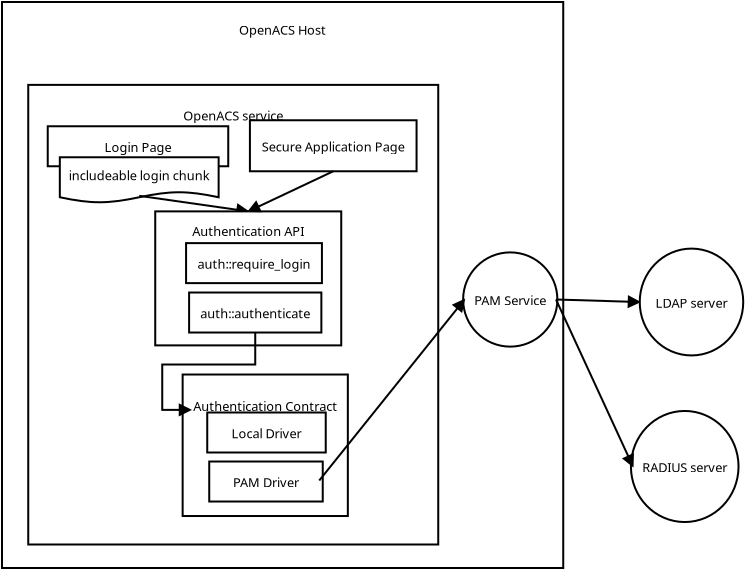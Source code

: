 <?xml version="1.0" encoding="UTF-8"?>
<dia:diagram xmlns:dia="http://www.lysator.liu.se/~alla/dia/"><dia:layer name="Background" visible="true"><dia:object type="Flowchart - Box" version="0" id="O0"><dia:attribute name="obj_pos"><dia:point val="1.988,-7.763"/></dia:attribute><dia:attribute name="obj_bb"><dia:rectangle val="1.938,-7.812;30.1,20.587"/></dia:attribute><dia:attribute name="elem_corner"><dia:point val="1.988,-7.763"/></dia:attribute><dia:attribute name="elem_width"><dia:real val="28.062"/></dia:attribute><dia:attribute name="elem_height"><dia:real val="28.3"/></dia:attribute><dia:attribute name="show_background"><dia:boolean val="true"/></dia:attribute><dia:attribute name="padding"><dia:real val="0.5"/></dia:attribute><dia:attribute name="text"><dia:composite type="text"><dia:attribute name="string"><dia:string>#OpenACS Host































#</dia:string></dia:attribute><dia:attribute name="font"><dia:font family="sans" style="0" name="Courier"/></dia:attribute><dia:attribute name="height"><dia:real val="0.8"/></dia:attribute><dia:attribute name="pos"><dia:point val="16.019,-6.162"/></dia:attribute><dia:attribute name="color"><dia:color val="#000000"/></dia:attribute><dia:attribute name="alignment"><dia:enum val="1"/></dia:attribute></dia:composite></dia:attribute></dia:object><dia:object type="Flowchart - Box" version="0" id="O1"><dia:attribute name="obj_pos"><dia:point val="3.3,-3.619"/></dia:attribute><dia:attribute name="obj_bb"><dia:rectangle val="3.25,-3.669;23.85,19.413"/></dia:attribute><dia:attribute name="elem_corner"><dia:point val="3.3,-3.619"/></dia:attribute><dia:attribute name="elem_width"><dia:real val="20.5"/></dia:attribute><dia:attribute name="elem_height"><dia:real val="22.981"/></dia:attribute><dia:attribute name="show_background"><dia:boolean val="true"/></dia:attribute><dia:attribute name="padding"><dia:real val="0.5"/></dia:attribute><dia:attribute name="text"><dia:composite type="text"><dia:attribute name="string"><dia:string>#OpenACS service
























#</dia:string></dia:attribute><dia:attribute name="font"><dia:font family="sans" style="0" name="Courier"/></dia:attribute><dia:attribute name="height"><dia:real val="0.8"/></dia:attribute><dia:attribute name="pos"><dia:point val="13.55,-1.878"/></dia:attribute><dia:attribute name="color"><dia:color val="#000000"/></dia:attribute><dia:attribute name="alignment"><dia:enum val="1"/></dia:attribute></dia:composite></dia:attribute></dia:object><dia:object type="Flowchart - Box" version="0" id="O2"><dia:attribute name="obj_pos"><dia:point val="4.275,-1.55"/></dia:attribute><dia:attribute name="obj_bb"><dia:rectangle val="4.225,-1.6;13.35,0.5"/></dia:attribute><dia:attribute name="elem_corner"><dia:point val="4.275,-1.55"/></dia:attribute><dia:attribute name="elem_width"><dia:real val="9.025"/></dia:attribute><dia:attribute name="elem_height"><dia:real val="2"/></dia:attribute><dia:attribute name="show_background"><dia:boolean val="true"/></dia:attribute><dia:attribute name="padding"><dia:real val="0.5"/></dia:attribute><dia:attribute name="text"><dia:composite type="text"><dia:attribute name="string"><dia:string>#Login Page#</dia:string></dia:attribute><dia:attribute name="font"><dia:font family="sans" style="0" name="Courier"/></dia:attribute><dia:attribute name="height"><dia:real val="0.8"/></dia:attribute><dia:attribute name="pos"><dia:point val="8.787,-0.3"/></dia:attribute><dia:attribute name="color"><dia:color val="#000000"/></dia:attribute><dia:attribute name="alignment"><dia:enum val="1"/></dia:attribute></dia:composite></dia:attribute></dia:object><dia:object type="Flowchart - Document" version="0" id="O3"><dia:attribute name="obj_pos"><dia:point val="5.196,0"/></dia:attribute><dia:attribute name="obj_bb"><dia:rectangle val="5.146,-0.05;12.554,2.25"/></dia:attribute><dia:attribute name="elem_corner"><dia:point val="5.196,0"/></dia:attribute><dia:attribute name="elem_width"><dia:real val="7.307"/></dia:attribute><dia:attribute name="elem_height"><dia:real val="2.25"/></dia:attribute><dia:attribute name="show_background"><dia:boolean val="true"/></dia:attribute><dia:attribute name="flip_horizontal"><dia:boolean val="false"/></dia:attribute><dia:attribute name="flip_vertical"><dia:boolean val="false"/></dia:attribute><dia:attribute name="padding"><dia:real val="0.354"/></dia:attribute><dia:attribute name="text"><dia:composite type="text"><dia:attribute name="string"><dia:string>#includeable login chunk#</dia:string></dia:attribute><dia:attribute name="font"><dia:font family="sans" style="0" name="Courier"/></dia:attribute><dia:attribute name="height"><dia:real val="0.8"/></dia:attribute><dia:attribute name="pos"><dia:point val="8.85,1.054"/></dia:attribute><dia:attribute name="color"><dia:color val="#000000"/></dia:attribute><dia:attribute name="alignment"><dia:enum val="1"/></dia:attribute></dia:composite></dia:attribute></dia:object><dia:object type="Standard - Line" version="0" id="O4"><dia:attribute name="obj_pos"><dia:point val="8.85,1.929"/></dia:attribute><dia:attribute name="obj_bb"><dia:rectangle val="8.793,1.872;14.42,3.208"/></dia:attribute><dia:attribute name="conn_endpoints"><dia:point val="8.85,1.929"/><dia:point val="14.3,2.706"/></dia:attribute><dia:attribute name="numcp"><dia:int val="1"/></dia:attribute><dia:attribute name="end_arrow"><dia:enum val="3"/></dia:attribute><dia:attribute name="end_arrow_length"><dia:real val="0.5"/></dia:attribute><dia:attribute name="end_arrow_width"><dia:real val="0.5"/></dia:attribute><dia:connections><dia:connection handle="0" to="O3" connection="14"/><dia:connection handle="1" to="O6" connection="2"/></dia:connections></dia:object><dia:object type="Flowchart - Box" version="0" id="O5"><dia:attribute name="obj_pos"><dia:point val="14.625,-1.85"/></dia:attribute><dia:attribute name="obj_bb"><dia:rectangle val="14.575,-1.9;22.525,0.75"/></dia:attribute><dia:attribute name="elem_corner"><dia:point val="14.625,-1.85"/></dia:attribute><dia:attribute name="elem_width"><dia:real val="7.85"/></dia:attribute><dia:attribute name="elem_height"><dia:real val="2.55"/></dia:attribute><dia:attribute name="show_background"><dia:boolean val="true"/></dia:attribute><dia:attribute name="padding"><dia:real val="0.5"/></dia:attribute><dia:attribute name="text"><dia:composite type="text"><dia:attribute name="string"><dia:string>#Secure Application Page#</dia:string></dia:attribute><dia:attribute name="font"><dia:font family="sans" style="0" name="Courier"/></dia:attribute><dia:attribute name="height"><dia:real val="0.8"/></dia:attribute><dia:attribute name="pos"><dia:point val="18.55,-0.325"/></dia:attribute><dia:attribute name="color"><dia:color val="#000000"/></dia:attribute><dia:attribute name="alignment"><dia:enum val="1"/></dia:attribute></dia:composite></dia:attribute></dia:object><dia:object type="Flowchart - Box" version="0" id="O6"><dia:attribute name="obj_pos"><dia:point val="9.65,2.706"/></dia:attribute><dia:attribute name="obj_bb"><dia:rectangle val="9.6,2.656;19,9.456"/></dia:attribute><dia:attribute name="elem_corner"><dia:point val="9.65,2.706"/></dia:attribute><dia:attribute name="elem_width"><dia:real val="9.3"/></dia:attribute><dia:attribute name="elem_height"><dia:real val="6.7"/></dia:attribute><dia:attribute name="show_background"><dia:boolean val="true"/></dia:attribute><dia:attribute name="padding"><dia:real val="0.5"/></dia:attribute><dia:attribute name="text"><dia:composite type="text"><dia:attribute name="string"><dia:string>#Authentication API





#</dia:string></dia:attribute><dia:attribute name="font"><dia:font family="sans" style="0" name="Courier"/></dia:attribute><dia:attribute name="height"><dia:real val="0.8"/></dia:attribute><dia:attribute name="pos"><dia:point val="14.3,3.906"/></dia:attribute><dia:attribute name="color"><dia:color val="#000000"/></dia:attribute><dia:attribute name="alignment"><dia:enum val="1"/></dia:attribute></dia:composite></dia:attribute></dia:object><dia:object type="Standard - Line" version="0" id="O7"><dia:attribute name="obj_pos"><dia:point val="18.55,0.7"/></dia:attribute><dia:attribute name="obj_bb"><dia:rectangle val="14.041,0.633;18.617,3.18"/></dia:attribute><dia:attribute name="conn_endpoints"><dia:point val="18.55,0.7"/><dia:point val="14.3,2.706"/></dia:attribute><dia:attribute name="numcp"><dia:int val="1"/></dia:attribute><dia:attribute name="end_arrow"><dia:enum val="3"/></dia:attribute><dia:attribute name="end_arrow_length"><dia:real val="0.5"/></dia:attribute><dia:attribute name="end_arrow_width"><dia:real val="0.5"/></dia:attribute><dia:connections><dia:connection handle="0" to="O5" connection="13"/><dia:connection handle="1" to="O6" connection="2"/></dia:connections></dia:object><dia:object type="Flowchart - Ellipse" version="0" id="O8"><dia:attribute name="obj_pos"><dia:point val="33.537,12.791"/></dia:attribute><dia:attribute name="obj_bb"><dia:rectangle val="33.487,12.741;38.763,18.184"/></dia:attribute><dia:attribute name="elem_corner"><dia:point val="33.537,12.791"/></dia:attribute><dia:attribute name="elem_width"><dia:real val="5.175"/></dia:attribute><dia:attribute name="elem_height"><dia:real val="5.342"/></dia:attribute><dia:attribute name="show_background"><dia:boolean val="true"/></dia:attribute><dia:attribute name="padding"><dia:real val="0.354"/></dia:attribute><dia:attribute name="text"><dia:composite type="text"><dia:attribute name="string"><dia:string>#RADIUS server#</dia:string></dia:attribute><dia:attribute name="font"><dia:font family="sans" style="0" name="Courier"/></dia:attribute><dia:attribute name="height"><dia:real val="0.8"/></dia:attribute><dia:attribute name="pos"><dia:point val="36.125,15.713"/></dia:attribute><dia:attribute name="color"><dia:color val="#000000"/></dia:attribute><dia:attribute name="alignment"><dia:enum val="1"/></dia:attribute></dia:composite></dia:attribute></dia:object><dia:object type="Flowchart - Ellipse" version="0" id="O9"><dia:attribute name="obj_pos"><dia:point val="25.112,4.824"/></dia:attribute><dia:attribute name="obj_bb"><dia:rectangle val="25.062,4.774;29.738,9.451"/></dia:attribute><dia:attribute name="elem_corner"><dia:point val="25.112,4.824"/></dia:attribute><dia:attribute name="elem_width"><dia:real val="4.577"/></dia:attribute><dia:attribute name="elem_height"><dia:real val="4.577"/></dia:attribute><dia:attribute name="show_background"><dia:boolean val="true"/></dia:attribute><dia:attribute name="padding"><dia:real val="0.354"/></dia:attribute><dia:attribute name="text"><dia:composite type="text"><dia:attribute name="string"><dia:string>#PAM Service#</dia:string></dia:attribute><dia:attribute name="font"><dia:font family="sans" style="0" name="Courier"/></dia:attribute><dia:attribute name="height"><dia:real val="0.8"/></dia:attribute><dia:attribute name="pos"><dia:point val="27.4,7.362"/></dia:attribute><dia:attribute name="color"><dia:color val="#000000"/></dia:attribute><dia:attribute name="alignment"><dia:enum val="1"/></dia:attribute></dia:composite></dia:attribute></dia:object><dia:object type="Flowchart - Box" version="0" id="O10"><dia:attribute name="obj_pos"><dia:point val="11.525,6.763"/></dia:attribute><dia:attribute name="obj_bb"><dia:rectangle val="11.475,6.713;17.825,8.812"/></dia:attribute><dia:attribute name="elem_corner"><dia:point val="11.525,6.763"/></dia:attribute><dia:attribute name="elem_width"><dia:real val="6.25"/></dia:attribute><dia:attribute name="elem_height"><dia:real val="2"/></dia:attribute><dia:attribute name="show_background"><dia:boolean val="true"/></dia:attribute><dia:attribute name="padding"><dia:real val="0.5"/></dia:attribute><dia:attribute name="text"><dia:composite type="text"><dia:attribute name="string"><dia:string>#auth::authenticate#</dia:string></dia:attribute><dia:attribute name="font"><dia:font family="sans" style="0" name="Courier"/></dia:attribute><dia:attribute name="height"><dia:real val="0.8"/></dia:attribute><dia:attribute name="pos"><dia:point val="14.65,8.012"/></dia:attribute><dia:attribute name="color"><dia:color val="#000000"/></dia:attribute><dia:attribute name="alignment"><dia:enum val="1"/></dia:attribute></dia:composite></dia:attribute></dia:object><dia:object type="Flowchart - Box" version="0" id="O11"><dia:attribute name="obj_pos"><dia:point val="11.425,10.863"/></dia:attribute><dia:attribute name="obj_bb"><dia:rectangle val="11.375,10.812;18.925,17.988"/></dia:attribute><dia:attribute name="elem_corner"><dia:point val="11.425,10.863"/></dia:attribute><dia:attribute name="elem_width"><dia:real val="7.45"/></dia:attribute><dia:attribute name="elem_height"><dia:real val="7.075"/></dia:attribute><dia:attribute name="show_background"><dia:boolean val="true"/></dia:attribute><dia:attribute name="padding"><dia:real val="0.5"/></dia:attribute><dia:attribute name="text"><dia:composite type="text"><dia:attribute name="string"><dia:string>#Authentication Contract




#</dia:string></dia:attribute><dia:attribute name="font"><dia:font family="sans" style="0" name="Courier"/></dia:attribute><dia:attribute name="height"><dia:real val="0.8"/></dia:attribute><dia:attribute name="pos"><dia:point val="15.15,12.65"/></dia:attribute><dia:attribute name="color"><dia:color val="#000000"/></dia:attribute><dia:attribute name="alignment"><dia:enum val="1"/></dia:attribute></dia:composite></dia:attribute></dia:object><dia:object type="Flowchart - Box" version="0" id="O12"><dia:attribute name="obj_pos"><dia:point val="12.25,12.762"/></dia:attribute><dia:attribute name="obj_bb"><dia:rectangle val="12.2,12.713;18.225,14.812"/></dia:attribute><dia:attribute name="elem_corner"><dia:point val="12.25,12.762"/></dia:attribute><dia:attribute name="elem_width"><dia:real val="5.925"/></dia:attribute><dia:attribute name="elem_height"><dia:real val="2"/></dia:attribute><dia:attribute name="show_background"><dia:boolean val="true"/></dia:attribute><dia:attribute name="padding"><dia:real val="0.5"/></dia:attribute><dia:attribute name="text"><dia:composite type="text"><dia:attribute name="string"><dia:string>#Local Driver#</dia:string></dia:attribute><dia:attribute name="font"><dia:font family="sans" style="0" name="Courier"/></dia:attribute><dia:attribute name="height"><dia:real val="0.8"/></dia:attribute><dia:attribute name="pos"><dia:point val="15.213,14.012"/></dia:attribute><dia:attribute name="color"><dia:color val="#000000"/></dia:attribute><dia:attribute name="alignment"><dia:enum val="1"/></dia:attribute></dia:composite></dia:attribute></dia:object><dia:object type="Flowchart - Box" version="0" id="O13"><dia:attribute name="obj_pos"><dia:point val="12.35,15.213"/></dia:attribute><dia:attribute name="obj_bb"><dia:rectangle val="12.3,15.162;18.075,17.262"/></dia:attribute><dia:attribute name="elem_corner"><dia:point val="12.35,15.213"/></dia:attribute><dia:attribute name="elem_width"><dia:real val="5.675"/></dia:attribute><dia:attribute name="elem_height"><dia:real val="2"/></dia:attribute><dia:attribute name="show_background"><dia:boolean val="true"/></dia:attribute><dia:attribute name="padding"><dia:real val="0.5"/></dia:attribute><dia:attribute name="text"><dia:composite type="text"><dia:attribute name="string"><dia:string>#PAM Driver#</dia:string></dia:attribute><dia:attribute name="font"><dia:font family="sans" style="0" name="Courier"/></dia:attribute><dia:attribute name="height"><dia:real val="0.8"/></dia:attribute><dia:attribute name="pos"><dia:point val="15.188,16.462"/></dia:attribute><dia:attribute name="color"><dia:color val="#000000"/></dia:attribute><dia:attribute name="alignment"><dia:enum val="1"/></dia:attribute></dia:composite></dia:attribute></dia:object><dia:object type="Standard - ZigZagLine" version="0" id="O14"><dia:attribute name="obj_pos"><dia:point val="11.425,12.631"/></dia:attribute><dia:attribute name="obj_bb"><dia:rectangle val="9.95,8.713;14.7,13.131"/></dia:attribute><dia:attribute name="orth_points"><dia:point val="11.425,12.631"/><dia:point val="10,12.631"/><dia:point val="10,10.363"/><dia:point val="14.65,10.363"/><dia:point val="14.65,8.762"/></dia:attribute><dia:attribute name="orth_orient"><dia:enum val="0"/><dia:enum val="1"/><dia:enum val="0"/><dia:enum val="1"/></dia:attribute><dia:attribute name="start_arrow"><dia:enum val="3"/></dia:attribute><dia:attribute name="start_arrow_length"><dia:real val="0.5"/></dia:attribute><dia:attribute name="start_arrow_width"><dia:real val="0.5"/></dia:attribute><dia:connections><dia:connection handle="0" to="O11" connection="5"/><dia:connection handle="1" to="O10" connection="13"/></dia:connections></dia:object><dia:object type="Flowchart - Ellipse" version="0" id="O15"><dia:attribute name="obj_pos"><dia:point val="33.875,4.567"/></dia:attribute><dia:attribute name="obj_bb"><dia:rectangle val="33.825,4.518;39.1,9.96"/></dia:attribute><dia:attribute name="elem_corner"><dia:point val="33.875,4.567"/></dia:attribute><dia:attribute name="elem_width"><dia:real val="5.175"/></dia:attribute><dia:attribute name="elem_height"><dia:real val="5.342"/></dia:attribute><dia:attribute name="show_background"><dia:boolean val="true"/></dia:attribute><dia:attribute name="padding"><dia:real val="0.354"/></dia:attribute><dia:attribute name="text"><dia:composite type="text"><dia:attribute name="string"><dia:string>#LDAP server#</dia:string></dia:attribute><dia:attribute name="font"><dia:font family="sans" style="0" name="Courier"/></dia:attribute><dia:attribute name="height"><dia:real val="0.8"/></dia:attribute><dia:attribute name="pos"><dia:point val="36.463,7.489"/></dia:attribute><dia:attribute name="color"><dia:color val="#000000"/></dia:attribute><dia:attribute name="alignment"><dia:enum val="1"/></dia:attribute></dia:composite></dia:attribute></dia:object><dia:object type="Standard - Line" version="0" id="O16"><dia:attribute name="obj_pos"><dia:point val="29.688,7.112"/></dia:attribute><dia:attribute name="obj_bb"><dia:rectangle val="29.637,6.737;33.94,7.74"/></dia:attribute><dia:attribute name="conn_endpoints"><dia:point val="29.688,7.112"/><dia:point val="33.875,7.239"/></dia:attribute><dia:attribute name="numcp"><dia:int val="1"/></dia:attribute><dia:attribute name="end_arrow"><dia:enum val="3"/></dia:attribute><dia:attribute name="end_arrow_length"><dia:real val="0.5"/></dia:attribute><dia:attribute name="end_arrow_width"><dia:real val="0.5"/></dia:attribute><dia:connections><dia:connection handle="0" to="O9" connection="0"/><dia:connection handle="1" to="O15" connection="8"/></dia:connections></dia:object><dia:object type="Standard - Line" version="0" id="O17"><dia:attribute name="obj_pos"><dia:point val="29.688,7.112"/></dia:attribute><dia:attribute name="obj_bb"><dia:rectangle val="29.622,7.046;34.012,15.717"/></dia:attribute><dia:attribute name="conn_endpoints"><dia:point val="29.688,7.112"/><dia:point val="33.537,15.463"/></dia:attribute><dia:attribute name="numcp"><dia:int val="1"/></dia:attribute><dia:attribute name="end_arrow"><dia:enum val="3"/></dia:attribute><dia:attribute name="end_arrow_length"><dia:real val="0.5"/></dia:attribute><dia:attribute name="end_arrow_width"><dia:real val="0.5"/></dia:attribute><dia:connections><dia:connection handle="0" to="O9" connection="0"/><dia:connection handle="1" to="O8" connection="8"/></dia:connections></dia:object><dia:object type="Standard - Line" version="0" id="O18"><dia:attribute name="obj_pos"><dia:point val="17.85,16.163"/></dia:attribute><dia:attribute name="obj_bb"><dia:rectangle val="17.78,6.761;25.533,16.233"/></dia:attribute><dia:attribute name="conn_endpoints"><dia:point val="17.85,16.163"/><dia:point val="25.112,7.112"/></dia:attribute><dia:attribute name="numcp"><dia:int val="1"/></dia:attribute><dia:attribute name="end_arrow"><dia:enum val="3"/></dia:attribute><dia:attribute name="end_arrow_length"><dia:real val="0.5"/></dia:attribute><dia:attribute name="end_arrow_width"><dia:real val="0.5"/></dia:attribute><dia:connections><dia:connection handle="1" to="O9" connection="8"/></dia:connections></dia:object><dia:object type="Flowchart - Box" version="0" id="O19"><dia:attribute name="obj_pos"><dia:point val="11.463,4.293"/></dia:attribute><dia:attribute name="obj_bb"><dia:rectangle val="11.412,4.242;17.762,6.343"/></dia:attribute><dia:attribute name="elem_corner"><dia:point val="11.463,4.293"/></dia:attribute><dia:attribute name="elem_width"><dia:real val="6.25"/></dia:attribute><dia:attribute name="elem_height"><dia:real val="2"/></dia:attribute><dia:attribute name="show_background"><dia:boolean val="true"/></dia:attribute><dia:attribute name="padding"><dia:real val="0.5"/></dia:attribute><dia:attribute name="text"><dia:composite type="text"><dia:attribute name="string"><dia:string>#auth::require_login#</dia:string></dia:attribute><dia:attribute name="font"><dia:font family="sans" style="0" name="Courier"/></dia:attribute><dia:attribute name="height"><dia:real val="0.8"/></dia:attribute><dia:attribute name="pos"><dia:point val="14.588,5.543"/></dia:attribute><dia:attribute name="color"><dia:color val="#000000"/></dia:attribute><dia:attribute name="alignment"><dia:enum val="1"/></dia:attribute></dia:composite></dia:attribute></dia:object></dia:layer></dia:diagram>
